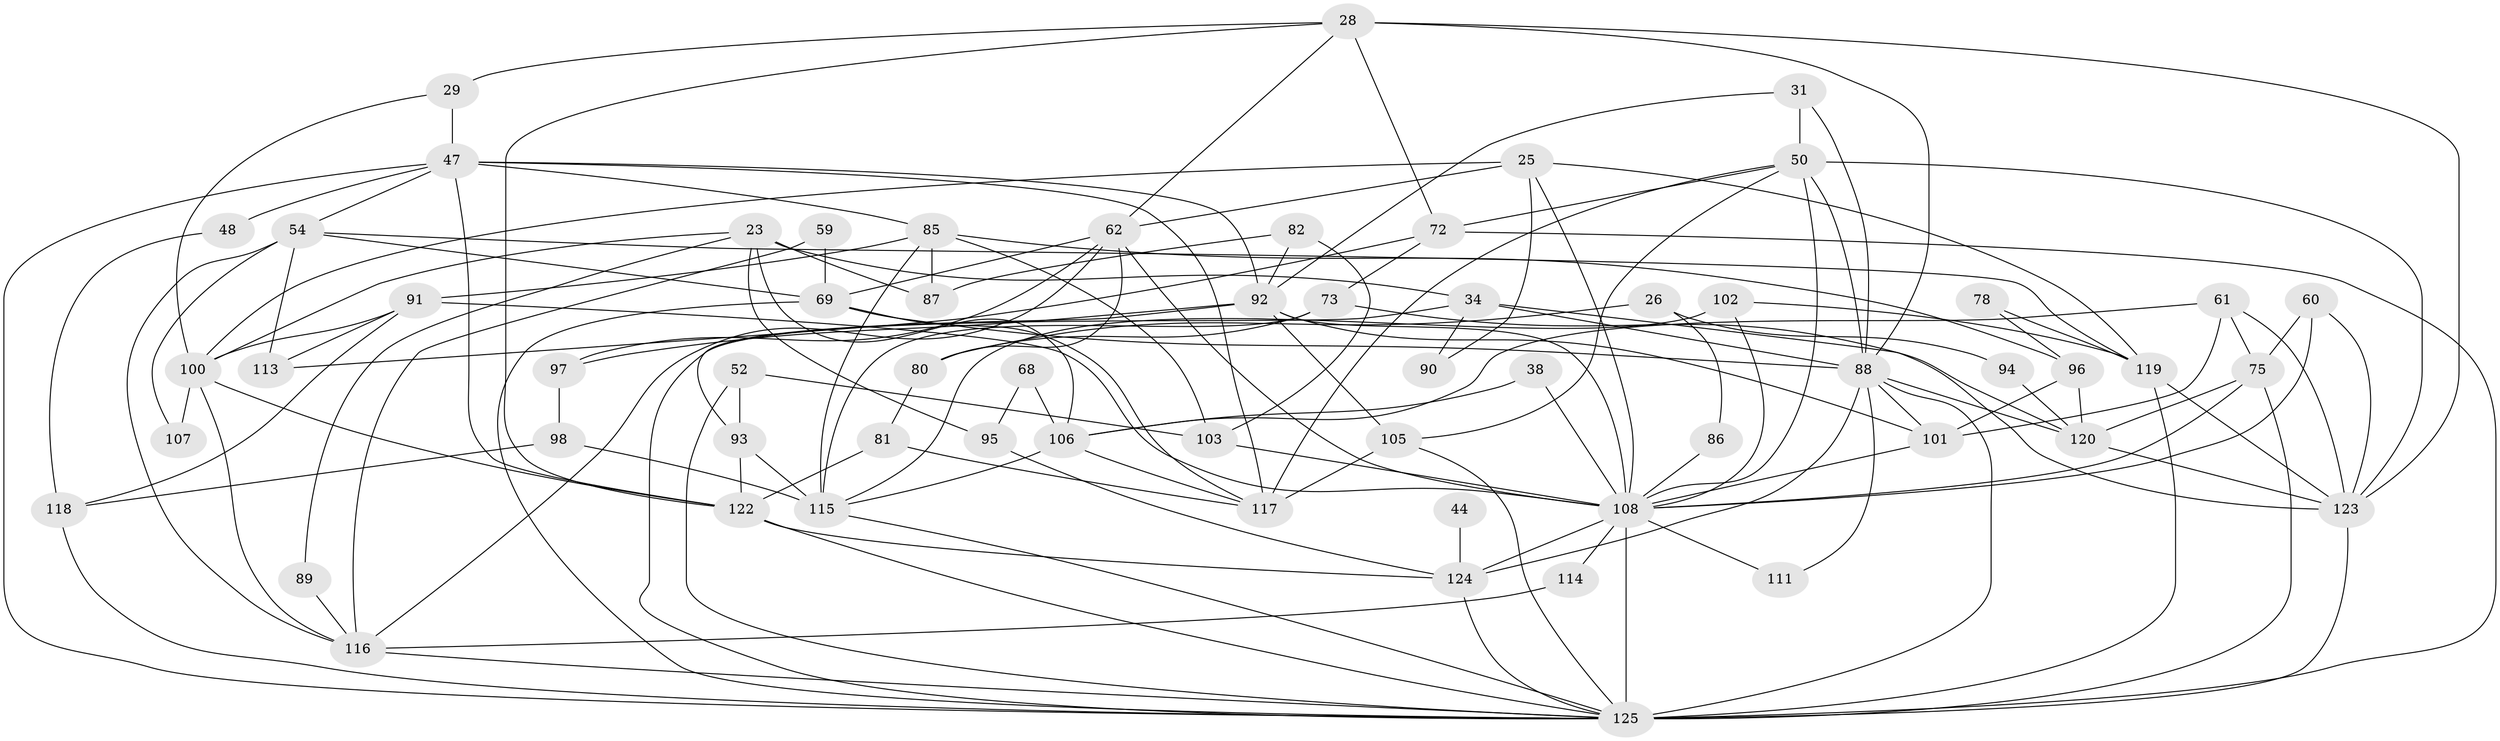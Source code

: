 // original degree distribution, {2: 0.152, 3: 0.272, 4: 0.24, 6: 0.08, 5: 0.192, 8: 0.016, 7: 0.04, 9: 0.008}
// Generated by graph-tools (version 1.1) at 2025/49/03/09/25 04:49:05]
// undirected, 62 vertices, 147 edges
graph export_dot {
graph [start="1"]
  node [color=gray90,style=filled];
  23 [super="+3"];
  25;
  26;
  28 [super="+17"];
  29;
  31;
  34 [super="+27"];
  38;
  44;
  47 [super="+24"];
  48;
  50 [super="+5"];
  52;
  54 [super="+16"];
  59;
  60 [super="+58"];
  61;
  62 [super="+20"];
  68;
  69 [super="+63"];
  72 [super="+64"];
  73;
  75 [super="+19"];
  78;
  80;
  81;
  82;
  85 [super="+7"];
  86 [super="+84"];
  87 [super="+70"];
  88 [super="+2+11+55"];
  89;
  90;
  91;
  92 [super="+76"];
  93 [super="+71"];
  94;
  95;
  96 [super="+40"];
  97;
  98;
  100 [super="+8+83"];
  101;
  102;
  103;
  105 [super="+30"];
  106;
  107;
  108 [super="+41+74+104+77"];
  111;
  113;
  114;
  115 [super="+99"];
  116 [super="+79"];
  117 [super="+45"];
  118;
  119 [super="+21"];
  120 [super="+12+37"];
  122 [super="+51+109"];
  123 [super="+22+42"];
  124 [super="+6"];
  125 [super="+53+110+121"];
  23 -- 106 [weight=2];
  23 -- 89;
  23 -- 95;
  23 -- 34;
  23 -- 87;
  23 -- 100;
  25 -- 62;
  25 -- 90;
  25 -- 119 [weight=2];
  25 -- 100 [weight=2];
  25 -- 108;
  26 -- 80;
  26 -- 86 [weight=2];
  26 -- 94;
  28 -- 29;
  28 -- 72 [weight=2];
  28 -- 62;
  28 -- 123;
  28 -- 88;
  28 -- 122;
  29 -- 100;
  29 -- 47;
  31 -- 88;
  31 -- 92;
  31 -- 50;
  34 -- 88;
  34 -- 90;
  34 -- 123 [weight=3];
  34 -- 125;
  38 -- 106;
  38 -- 108 [weight=2];
  44 -- 124 [weight=2];
  47 -- 48;
  47 -- 85;
  47 -- 54;
  47 -- 117;
  47 -- 122;
  47 -- 125;
  47 -- 92 [weight=2];
  48 -- 118;
  50 -- 123;
  50 -- 88;
  50 -- 105;
  50 -- 108 [weight=2];
  50 -- 117;
  50 -- 72 [weight=2];
  52 -- 103;
  52 -- 93;
  52 -- 125;
  54 -- 107;
  54 -- 116 [weight=2];
  54 -- 119 [weight=2];
  54 -- 113;
  54 -- 69;
  59 -- 116;
  59 -- 69;
  60 -- 75 [weight=2];
  60 -- 123;
  60 -- 108 [weight=2];
  61 -- 75;
  61 -- 101;
  61 -- 106;
  61 -- 123;
  62 -- 69 [weight=2];
  62 -- 116;
  62 -- 97;
  62 -- 80;
  62 -- 108;
  68 -- 95;
  68 -- 106;
  69 -- 88;
  69 -- 117;
  69 -- 125;
  72 -- 73;
  72 -- 113 [weight=2];
  72 -- 125 [weight=2];
  73 -- 80;
  73 -- 120;
  73 -- 115;
  75 -- 120;
  75 -- 125 [weight=2];
  75 -- 108;
  78 -- 96;
  78 -- 119;
  80 -- 81;
  81 -- 117;
  81 -- 122;
  82 -- 103;
  82 -- 87;
  82 -- 92;
  85 -- 115;
  85 -- 87 [weight=2];
  85 -- 103;
  85 -- 96;
  85 -- 91;
  86 -- 108 [weight=2];
  88 -- 124;
  88 -- 101;
  88 -- 120 [weight=2];
  88 -- 111;
  88 -- 125;
  89 -- 116;
  91 -- 113;
  91 -- 118;
  91 -- 100;
  91 -- 108;
  92 -- 101;
  92 -- 97;
  92 -- 108 [weight=4];
  92 -- 105;
  92 -- 93;
  93 -- 115 [weight=2];
  93 -- 122 [weight=2];
  94 -- 120;
  95 -- 124;
  96 -- 120;
  96 -- 101;
  97 -- 98;
  98 -- 118;
  98 -- 115;
  100 -- 107;
  100 -- 122;
  100 -- 116;
  101 -- 108;
  102 -- 119;
  102 -- 108 [weight=2];
  102 -- 115;
  103 -- 108 [weight=2];
  105 -- 117 [weight=2];
  105 -- 125;
  106 -- 117;
  106 -- 115;
  108 -- 125 [weight=5];
  108 -- 111;
  108 -- 114;
  108 -- 124 [weight=2];
  114 -- 116;
  115 -- 125;
  116 -- 125 [weight=2];
  118 -- 125;
  119 -- 123;
  119 -- 125;
  120 -- 123;
  122 -- 124;
  122 -- 125;
  123 -- 125;
  124 -- 125;
}

